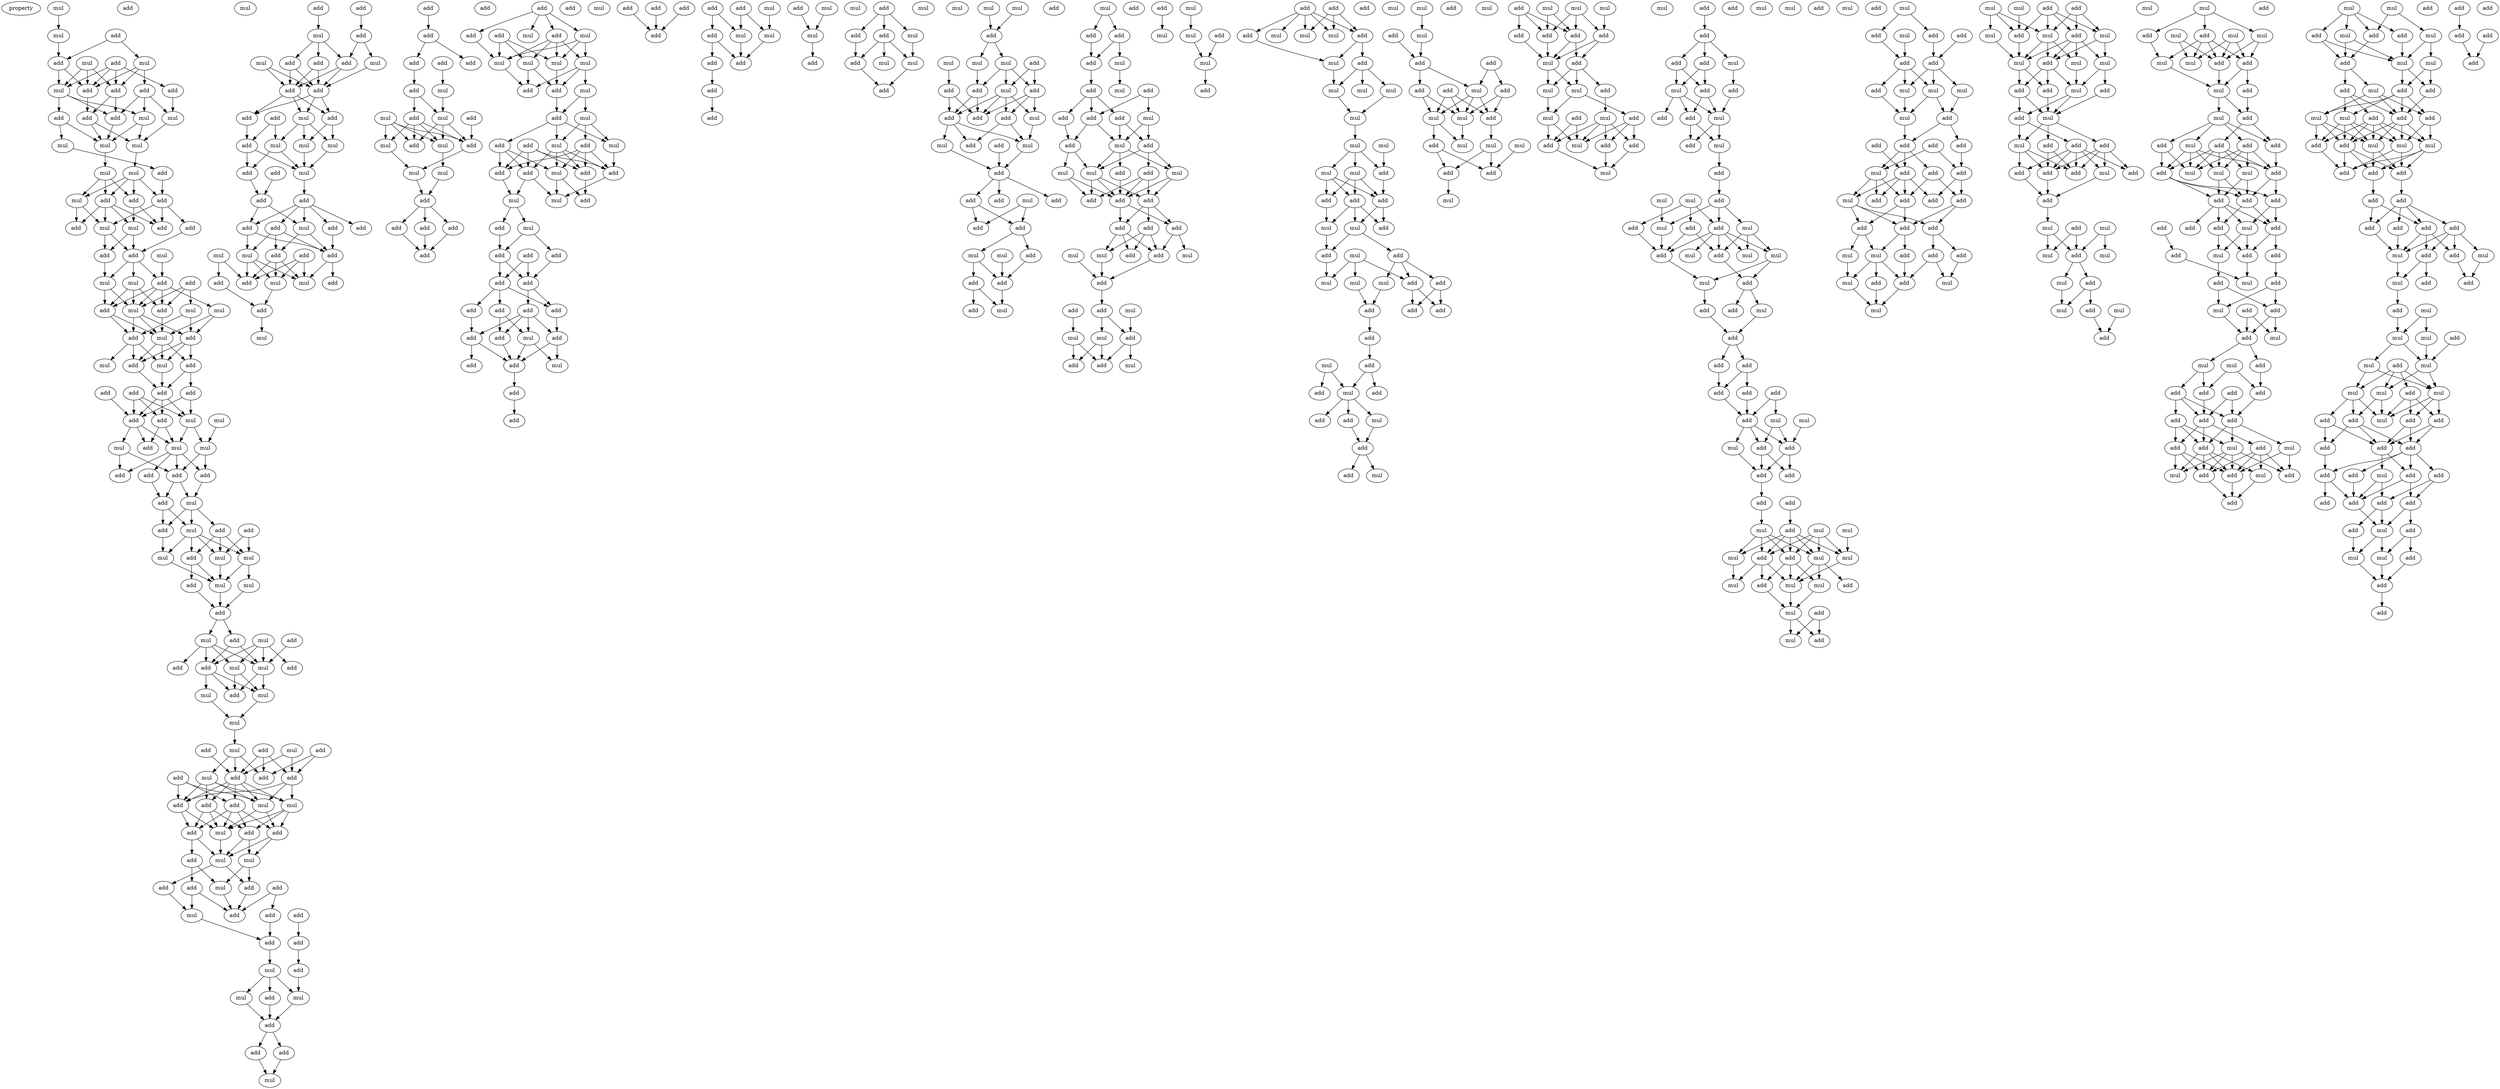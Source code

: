 digraph {
    node [fontcolor=black]
    property [mul=2,lf=1.8]
    0 [ label = mul ];
    1 [ label = add ];
    2 [ label = mul ];
    3 [ label = add ];
    4 [ label = mul ];
    5 [ label = mul ];
    6 [ label = add ];
    7 [ label = add ];
    8 [ label = add ];
    9 [ label = mul ];
    10 [ label = add ];
    11 [ label = add ];
    12 [ label = add ];
    13 [ label = add ];
    14 [ label = add ];
    15 [ label = mul ];
    16 [ label = mul ];
    17 [ label = mul ];
    18 [ label = mul ];
    19 [ label = mul ];
    20 [ label = add ];
    21 [ label = mul ];
    22 [ label = add ];
    23 [ label = mul ];
    24 [ label = add ];
    25 [ label = add ];
    26 [ label = add ];
    27 [ label = mul ];
    28 [ label = add ];
    29 [ label = mul ];
    30 [ label = mul ];
    31 [ label = add ];
    32 [ label = add ];
    33 [ label = mul ];
    34 [ label = add ];
    35 [ label = add ];
    36 [ label = add ];
    37 [ label = mul ];
    38 [ label = mul ];
    39 [ label = add ];
    40 [ label = add ];
    41 [ label = mul ];
    42 [ label = mul ];
    43 [ label = mul ];
    44 [ label = add ];
    45 [ label = mul ];
    46 [ label = add ];
    47 [ label = add ];
    48 [ label = mul ];
    49 [ label = add ];
    50 [ label = add ];
    51 [ label = mul ];
    52 [ label = add ];
    53 [ label = add ];
    54 [ label = add ];
    55 [ label = add ];
    56 [ label = add ];
    57 [ label = add ];
    58 [ label = mul ];
    59 [ label = mul ];
    60 [ label = mul ];
    61 [ label = add ];
    62 [ label = mul ];
    63 [ label = mul ];
    64 [ label = add ];
    65 [ label = add ];
    66 [ label = add ];
    67 [ label = add ];
    68 [ label = mul ];
    69 [ label = add ];
    70 [ label = add ];
    71 [ label = add ];
    72 [ label = mul ];
    73 [ label = add ];
    74 [ label = add ];
    75 [ label = mul ];
    76 [ label = mul ];
    77 [ label = mul ];
    78 [ label = mul ];
    79 [ label = mul ];
    80 [ label = mul ];
    81 [ label = add ];
    82 [ label = add ];
    83 [ label = mul ];
    84 [ label = add ];
    85 [ label = mul ];
    86 [ label = add ];
    87 [ label = mul ];
    88 [ label = add ];
    89 [ label = mul ];
    90 [ label = add ];
    91 [ label = add ];
    92 [ label = mul ];
    93 [ label = add ];
    94 [ label = mul ];
    95 [ label = mul ];
    96 [ label = mul ];
    97 [ label = mul ];
    98 [ label = add ];
    99 [ label = add ];
    100 [ label = add ];
    101 [ label = add ];
    102 [ label = add ];
    103 [ label = mul ];
    104 [ label = add ];
    105 [ label = add ];
    106 [ label = add ];
    107 [ label = add ];
    108 [ label = mul ];
    109 [ label = mul ];
    110 [ label = add ];
    111 [ label = add ];
    112 [ label = add ];
    113 [ label = mul ];
    114 [ label = add ];
    115 [ label = mul ];
    116 [ label = mul ];
    117 [ label = add ];
    118 [ label = add ];
    119 [ label = add ];
    120 [ label = add ];
    121 [ label = add ];
    122 [ label = mul ];
    123 [ label = add ];
    124 [ label = add ];
    125 [ label = add ];
    126 [ label = mul ];
    127 [ label = add ];
    128 [ label = add ];
    129 [ label = mul ];
    130 [ label = add ];
    131 [ label = add ];
    132 [ label = mul ];
    133 [ label = mul ];
    134 [ label = add ];
    135 [ label = add ];
    136 [ label = add ];
    137 [ label = mul ];
    138 [ label = add ];
    139 [ label = add ];
    140 [ label = mul ];
    141 [ label = add ];
    142 [ label = add ];
    143 [ label = add ];
    144 [ label = mul ];
    145 [ label = mul ];
    146 [ label = add ];
    147 [ label = add ];
    148 [ label = add ];
    149 [ label = mul ];
    150 [ label = add ];
    151 [ label = add ];
    152 [ label = add ];
    153 [ label = mul ];
    154 [ label = add ];
    155 [ label = mul ];
    156 [ label = mul ];
    157 [ label = mul ];
    158 [ label = add ];
    159 [ label = add ];
    160 [ label = add ];
    161 [ label = add ];
    162 [ label = add ];
    163 [ label = add ];
    164 [ label = mul ];
    165 [ label = add ];
    166 [ label = add ];
    167 [ label = add ];
    168 [ label = add ];
    169 [ label = mul ];
    170 [ label = add ];
    171 [ label = mul ];
    172 [ label = mul ];
    173 [ label = add ];
    174 [ label = mul ];
    175 [ label = add ];
    176 [ label = add ];
    177 [ label = add ];
    178 [ label = add ];
    179 [ label = mul ];
    180 [ label = add ];
    181 [ label = add ];
    182 [ label = add ];
    183 [ label = add ];
    184 [ label = add ];
    185 [ label = mul ];
    186 [ label = mul ];
    187 [ label = mul ];
    188 [ label = add ];
    189 [ label = add ];
    190 [ label = mul ];
    191 [ label = mul ];
    192 [ label = add ];
    193 [ label = add ];
    194 [ label = mul ];
    195 [ label = mul ];
    196 [ label = add ];
    197 [ label = add ];
    198 [ label = add ];
    199 [ label = add ];
    200 [ label = add ];
    201 [ label = add ];
    202 [ label = add ];
    203 [ label = add ];
    204 [ label = add ];
    205 [ label = mul ];
    206 [ label = mul ];
    207 [ label = add ];
    208 [ label = mul ];
    209 [ label = mul ];
    210 [ label = mul ];
    211 [ label = mul ];
    212 [ label = add ];
    213 [ label = add ];
    214 [ label = mul ];
    215 [ label = mul ];
    216 [ label = add ];
    217 [ label = mul ];
    218 [ label = mul ];
    219 [ label = add ];
    220 [ label = add ];
    221 [ label = add ];
    222 [ label = add ];
    223 [ label = add ];
    224 [ label = add ];
    225 [ label = mul ];
    226 [ label = add ];
    227 [ label = mul ];
    228 [ label = mul ];
    229 [ label = add ];
    230 [ label = mul ];
    231 [ label = add ];
    232 [ label = add ];
    233 [ label = add ];
    234 [ label = add ];
    235 [ label = mul ];
    236 [ label = add ];
    237 [ label = add ];
    238 [ label = add ];
    239 [ label = add ];
    240 [ label = add ];
    241 [ label = add ];
    242 [ label = add ];
    243 [ label = add ];
    244 [ label = mul ];
    245 [ label = add ];
    246 [ label = add ];
    247 [ label = add ];
    248 [ label = add ];
    249 [ label = mul ];
    250 [ label = add ];
    251 [ label = add ];
    252 [ label = add ];
    253 [ label = add ];
    254 [ label = add ];
    255 [ label = add ];
    256 [ label = add ];
    257 [ label = add ];
    258 [ label = mul ];
    259 [ label = mul ];
    260 [ label = mul ];
    261 [ label = add ];
    262 [ label = add ];
    263 [ label = add ];
    264 [ label = add ];
    265 [ label = add ];
    266 [ label = add ];
    267 [ label = mul ];
    268 [ label = mul ];
    269 [ label = mul ];
    270 [ label = add ];
    271 [ label = add ];
    272 [ label = add ];
    273 [ label = add ];
    274 [ label = mul ];
    275 [ label = mul ];
    276 [ label = mul ];
    277 [ label = add ];
    278 [ label = add ];
    279 [ label = mul ];
    280 [ label = mul ];
    281 [ label = mul ];
    282 [ label = mul ];
    283 [ label = add ];
    284 [ label = mul ];
    285 [ label = mul ];
    286 [ label = mul ];
    287 [ label = add ];
    288 [ label = mul ];
    289 [ label = add ];
    290 [ label = add ];
    291 [ label = add ];
    292 [ label = add ];
    293 [ label = add ];
    294 [ label = add ];
    295 [ label = mul ];
    296 [ label = mul ];
    297 [ label = add ];
    298 [ label = mul ];
    299 [ label = add ];
    300 [ label = add ];
    301 [ label = add ];
    302 [ label = add ];
    303 [ label = add ];
    304 [ label = mul ];
    305 [ label = add ];
    306 [ label = add ];
    307 [ label = add ];
    308 [ label = mul ];
    309 [ label = mul ];
    310 [ label = add ];
    311 [ label = add ];
    312 [ label = add ];
    313 [ label = mul ];
    314 [ label = add ];
    315 [ label = mul ];
    316 [ label = add ];
    317 [ label = add ];
    318 [ label = add ];
    319 [ label = mul ];
    320 [ label = mul ];
    321 [ label = add ];
    322 [ label = add ];
    323 [ label = add ];
    324 [ label = add ];
    325 [ label = add ];
    326 [ label = add ];
    327 [ label = mul ];
    328 [ label = add ];
    329 [ label = add ];
    330 [ label = mul ];
    331 [ label = add ];
    332 [ label = mul ];
    333 [ label = add ];
    334 [ label = mul ];
    335 [ label = mul ];
    336 [ label = add ];
    337 [ label = add ];
    338 [ label = add ];
    339 [ label = add ];
    340 [ label = add ];
    341 [ label = add ];
    342 [ label = mul ];
    343 [ label = mul ];
    344 [ label = add ];
    345 [ label = mul ];
    346 [ label = add ];
    347 [ label = add ];
    348 [ label = add ];
    349 [ label = mul ];
    350 [ label = add ];
    351 [ label = mul ];
    352 [ label = mul ];
    353 [ label = add ];
    354 [ label = mul ];
    355 [ label = add ];
    356 [ label = add ];
    357 [ label = add ];
    358 [ label = mul ];
    359 [ label = mul ];
    360 [ label = add ];
    361 [ label = mul ];
    362 [ label = mul ];
    363 [ label = add ];
    364 [ label = add ];
    365 [ label = add ];
    366 [ label = add ];
    367 [ label = mul ];
    368 [ label = mul ];
    369 [ label = add ];
    370 [ label = mul ];
    371 [ label = add ];
    372 [ label = mul ];
    373 [ label = mul ];
    374 [ label = mul ];
    375 [ label = mul ];
    376 [ label = mul ];
    377 [ label = mul ];
    378 [ label = mul ];
    379 [ label = add ];
    380 [ label = mul ];
    381 [ label = mul ];
    382 [ label = add ];
    383 [ label = add ];
    384 [ label = add ];
    385 [ label = add ];
    386 [ label = mul ];
    387 [ label = mul ];
    388 [ label = add ];
    389 [ label = add ];
    390 [ label = mul ];
    391 [ label = add ];
    392 [ label = add ];
    393 [ label = mul ];
    394 [ label = mul ];
    395 [ label = mul ];
    396 [ label = add ];
    397 [ label = add ];
    398 [ label = add ];
    399 [ label = add ];
    400 [ label = add ];
    401 [ label = add ];
    402 [ label = mul ];
    403 [ label = mul ];
    404 [ label = add ];
    405 [ label = add ];
    406 [ label = add ];
    407 [ label = mul ];
    408 [ label = add ];
    409 [ label = add ];
    410 [ label = add ];
    411 [ label = mul ];
    412 [ label = mul ];
    413 [ label = mul ];
    414 [ label = add ];
    415 [ label = add ];
    416 [ label = mul ];
    417 [ label = mul ];
    418 [ label = add ];
    419 [ label = add ];
    420 [ label = add ];
    421 [ label = mul ];
    422 [ label = add ];
    423 [ label = add ];
    424 [ label = mul ];
    425 [ label = add ];
    426 [ label = mul ];
    427 [ label = mul ];
    428 [ label = mul ];
    429 [ label = mul ];
    430 [ label = add ];
    431 [ label = add ];
    432 [ label = add ];
    433 [ label = mul ];
    434 [ label = mul ];
    435 [ label = mul ];
    436 [ label = mul ];
    437 [ label = add ];
    438 [ label = add ];
    439 [ label = add ];
    440 [ label = add ];
    441 [ label = add ];
    442 [ label = mul ];
    443 [ label = add ];
    444 [ label = mul ];
    445 [ label = add ];
    446 [ label = mul ];
    447 [ label = add ];
    448 [ label = add ];
    449 [ label = mul ];
    450 [ label = mul ];
    451 [ label = mul ];
    452 [ label = mul ];
    453 [ label = add ];
    454 [ label = add ];
    455 [ label = add ];
    456 [ label = mul ];
    457 [ label = add ];
    458 [ label = add ];
    459 [ label = mul ];
    460 [ label = add ];
    461 [ label = mul ];
    462 [ label = add ];
    463 [ label = add ];
    464 [ label = add ];
    465 [ label = mul ];
    466 [ label = add ];
    467 [ label = mul ];
    468 [ label = add ];
    469 [ label = add ];
    470 [ label = mul ];
    471 [ label = add ];
    472 [ label = mul ];
    473 [ label = add ];
    474 [ label = mul ];
    475 [ label = add ];
    476 [ label = mul ];
    477 [ label = add ];
    478 [ label = add ];
    479 [ label = mul ];
    480 [ label = add ];
    481 [ label = mul ];
    482 [ label = mul ];
    483 [ label = add ];
    484 [ label = mul ];
    485 [ label = add ];
    486 [ label = mul ];
    487 [ label = add ];
    488 [ label = mul ];
    489 [ label = add ];
    490 [ label = mul ];
    491 [ label = add ];
    492 [ label = add ];
    493 [ label = add ];
    494 [ label = add ];
    495 [ label = add ];
    496 [ label = add ];
    497 [ label = add ];
    498 [ label = add ];
    499 [ label = mul ];
    500 [ label = add ];
    501 [ label = mul ];
    502 [ label = mul ];
    503 [ label = add ];
    504 [ label = add ];
    505 [ label = add ];
    506 [ label = mul ];
    507 [ label = add ];
    508 [ label = add ];
    509 [ label = add ];
    510 [ label = add ];
    511 [ label = mul ];
    512 [ label = mul ];
    513 [ label = add ];
    514 [ label = mul ];
    515 [ label = add ];
    516 [ label = mul ];
    517 [ label = mul ];
    518 [ label = mul ];
    519 [ label = add ];
    520 [ label = mul ];
    521 [ label = add ];
    522 [ label = add ];
    523 [ label = mul ];
    524 [ label = mul ];
    525 [ label = mul ];
    526 [ label = add ];
    527 [ label = mul ];
    528 [ label = add ];
    529 [ label = mul ];
    530 [ label = add ];
    531 [ label = add ];
    532 [ label = add ];
    533 [ label = mul ];
    534 [ label = add ];
    535 [ label = add ];
    536 [ label = mul ];
    537 [ label = mul ];
    538 [ label = mul ];
    539 [ label = add ];
    540 [ label = add ];
    541 [ label = mul ];
    542 [ label = add ];
    543 [ label = add ];
    544 [ label = add ];
    545 [ label = add ];
    546 [ label = add ];
    547 [ label = mul ];
    548 [ label = add ];
    549 [ label = add ];
    550 [ label = add ];
    551 [ label = add ];
    552 [ label = add ];
    553 [ label = mul ];
    554 [ label = add ];
    555 [ label = add ];
    556 [ label = add ];
    557 [ label = add ];
    558 [ label = mul ];
    559 [ label = add ];
    560 [ label = add ];
    561 [ label = add ];
    562 [ label = mul ];
    563 [ label = add ];
    564 [ label = add ];
    565 [ label = mul ];
    566 [ label = mul ];
    567 [ label = mul ];
    568 [ label = add ];
    569 [ label = add ];
    570 [ label = mul ];
    571 [ label = mul ];
    572 [ label = add ];
    573 [ label = mul ];
    574 [ label = mul ];
    575 [ label = mul ];
    576 [ label = add ];
    577 [ label = mul ];
    578 [ label = mul ];
    579 [ label = add ];
    580 [ label = mul ];
    581 [ label = add ];
    582 [ label = add ];
    583 [ label = mul ];
    584 [ label = add ];
    585 [ label = add ];
    586 [ label = mul ];
    587 [ label = add ];
    588 [ label = mul ];
    589 [ label = add ];
    590 [ label = add ];
    591 [ label = add ];
    592 [ label = add ];
    593 [ label = mul ];
    594 [ label = add ];
    595 [ label = add ];
    596 [ label = add ];
    597 [ label = mul ];
    598 [ label = add ];
    599 [ label = mul ];
    600 [ label = mul ];
    601 [ label = mul ];
    602 [ label = add ];
    603 [ label = mul ];
    604 [ label = add ];
    605 [ label = mul ];
    606 [ label = mul ];
    607 [ label = add ];
    608 [ label = mul ];
    609 [ label = add ];
    610 [ label = mul ];
    611 [ label = add ];
    612 [ label = mul ];
    613 [ label = mul ];
    614 [ label = mul ];
    615 [ label = add ];
    616 [ label = mul ];
    617 [ label = mul ];
    618 [ label = add ];
    619 [ label = add ];
    620 [ label = mul ];
    621 [ label = add ];
    622 [ label = mul ];
    623 [ label = add ];
    624 [ label = add ];
    625 [ label = add ];
    626 [ label = mul ];
    627 [ label = add ];
    628 [ label = add ];
    629 [ label = mul ];
    630 [ label = add ];
    631 [ label = add ];
    632 [ label = mul ];
    633 [ label = mul ];
    634 [ label = add ];
    635 [ label = add ];
    636 [ label = add ];
    637 [ label = add ];
    638 [ label = add ];
    639 [ label = add ];
    640 [ label = add ];
    641 [ label = mul ];
    642 [ label = add ];
    643 [ label = add ];
    644 [ label = mul ];
    645 [ label = add ];
    646 [ label = add ];
    647 [ label = add ];
    648 [ label = mul ];
    649 [ label = add ];
    650 [ label = add ];
    651 [ label = add ];
    652 [ label = mul ];
    653 [ label = add ];
    654 [ label = mul ];
    655 [ label = mul ];
    656 [ label = mul ];
    657 [ label = add ];
    658 [ label = add ];
    659 [ label = add ];
    660 [ label = add ];
    661 [ label = add ];
    662 [ label = add ];
    663 [ label = add ];
    664 [ label = add ];
    665 [ label = add ];
    666 [ label = mul ];
    667 [ label = mul ];
    668 [ label = add ];
    669 [ label = add ];
    670 [ label = add ];
    671 [ label = add ];
    672 [ label = mul ];
    673 [ label = add ];
    674 [ label = mul ];
    675 [ label = add ];
    676 [ label = mul ];
    677 [ label = mul ];
    678 [ label = mul ];
    679 [ label = mul ];
    680 [ label = add ];
    681 [ label = add ];
    682 [ label = add ];
    683 [ label = add ];
    684 [ label = mul ];
    685 [ label = mul ];
    686 [ label = add ];
    687 [ label = add ];
    688 [ label = mul ];
    689 [ label = add ];
    690 [ label = add ];
    691 [ label = mul ];
    692 [ label = mul ];
    693 [ label = add ];
    694 [ label = add ];
    695 [ label = mul ];
    696 [ label = mul ];
    697 [ label = add ];
    698 [ label = add ];
    699 [ label = mul ];
    700 [ label = add ];
    701 [ label = add ];
    702 [ label = add ];
    703 [ label = add ];
    704 [ label = add ];
    705 [ label = add ];
    706 [ label = add ];
    707 [ label = add ];
    708 [ label = add ];
    709 [ label = add ];
    710 [ label = mul ];
    711 [ label = mul ];
    712 [ label = add ];
    713 [ label = mul ];
    714 [ label = add ];
    715 [ label = add ];
    716 [ label = add ];
    717 [ label = add ];
    718 [ label = mul ];
    719 [ label = mul ];
    720 [ label = mul ];
    721 [ label = add ];
    722 [ label = mul ];
    723 [ label = mul ];
    724 [ label = add ];
    725 [ label = add ];
    726 [ label = mul ];
    727 [ label = mul ];
    728 [ label = mul ];
    729 [ label = add ];
    730 [ label = add ];
    731 [ label = add ];
    732 [ label = mul ];
    733 [ label = add ];
    734 [ label = add ];
    735 [ label = add ];
    736 [ label = add ];
    737 [ label = add ];
    738 [ label = add ];
    739 [ label = add ];
    740 [ label = add ];
    741 [ label = mul ];
    742 [ label = add ];
    743 [ label = add ];
    744 [ label = add ];
    745 [ label = add ];
    746 [ label = add ];
    747 [ label = add ];
    748 [ label = mul ];
    749 [ label = mul ];
    750 [ label = add ];
    751 [ label = mul ];
    752 [ label = add ];
    753 [ label = add ];
    754 [ label = add ];
    755 [ label = add ];
    756 [ label = add ];
    757 [ label = add ];
    758 [ label = add ];
    0 -> 2 [ name = 0 ];
    1 -> 3 [ name = 1 ];
    1 -> 5 [ name = 2 ];
    2 -> 3 [ name = 3 ];
    3 -> 9 [ name = 4 ];
    3 -> 11 [ name = 5 ];
    4 -> 7 [ name = 6 ];
    4 -> 9 [ name = 7 ];
    4 -> 11 [ name = 8 ];
    5 -> 7 [ name = 9 ];
    5 -> 8 [ name = 10 ];
    5 -> 11 [ name = 11 ];
    6 -> 7 [ name = 12 ];
    6 -> 9 [ name = 13 ];
    6 -> 10 [ name = 14 ];
    6 -> 11 [ name = 15 ];
    7 -> 12 [ name = 16 ];
    7 -> 14 [ name = 17 ];
    8 -> 12 [ name = 18 ];
    8 -> 15 [ name = 19 ];
    8 -> 16 [ name = 20 ];
    9 -> 12 [ name = 21 ];
    9 -> 13 [ name = 22 ];
    9 -> 16 [ name = 23 ];
    10 -> 15 [ name = 24 ];
    11 -> 14 [ name = 25 ];
    12 -> 18 [ name = 26 ];
    13 -> 17 [ name = 27 ];
    13 -> 18 [ name = 28 ];
    14 -> 18 [ name = 29 ];
    14 -> 19 [ name = 30 ];
    15 -> 19 [ name = 31 ];
    16 -> 18 [ name = 32 ];
    16 -> 19 [ name = 33 ];
    17 -> 22 [ name = 34 ];
    18 -> 23 [ name = 35 ];
    19 -> 21 [ name = 36 ];
    21 -> 24 [ name = 37 ];
    21 -> 25 [ name = 38 ];
    21 -> 26 [ name = 39 ];
    21 -> 27 [ name = 40 ];
    22 -> 25 [ name = 41 ];
    23 -> 24 [ name = 42 ];
    23 -> 26 [ name = 43 ];
    23 -> 27 [ name = 44 ];
    24 -> 29 [ name = 45 ];
    24 -> 31 [ name = 46 ];
    25 -> 30 [ name = 47 ];
    25 -> 31 [ name = 48 ];
    25 -> 32 [ name = 49 ];
    26 -> 28 [ name = 50 ];
    26 -> 29 [ name = 51 ];
    26 -> 30 [ name = 52 ];
    26 -> 31 [ name = 53 ];
    27 -> 28 [ name = 54 ];
    27 -> 30 [ name = 55 ];
    29 -> 34 [ name = 56 ];
    29 -> 35 [ name = 57 ];
    30 -> 34 [ name = 58 ];
    30 -> 35 [ name = 59 ];
    32 -> 35 [ name = 60 ];
    33 -> 39 [ name = 61 ];
    34 -> 37 [ name = 62 ];
    35 -> 37 [ name = 63 ];
    35 -> 38 [ name = 64 ];
    35 -> 39 [ name = 65 ];
    36 -> 40 [ name = 66 ];
    36 -> 41 [ name = 67 ];
    36 -> 42 [ name = 68 ];
    37 -> 42 [ name = 69 ];
    37 -> 44 [ name = 70 ];
    38 -> 40 [ name = 71 ];
    38 -> 42 [ name = 72 ];
    38 -> 44 [ name = 73 ];
    39 -> 40 [ name = 74 ];
    39 -> 42 [ name = 75 ];
    39 -> 43 [ name = 76 ];
    39 -> 44 [ name = 77 ];
    40 -> 45 [ name = 78 ];
    41 -> 46 [ name = 79 ];
    41 -> 47 [ name = 80 ];
    42 -> 45 [ name = 81 ];
    42 -> 46 [ name = 82 ];
    42 -> 47 [ name = 83 ];
    43 -> 45 [ name = 84 ];
    43 -> 46 [ name = 85 ];
    44 -> 45 [ name = 86 ];
    44 -> 47 [ name = 87 ];
    45 -> 48 [ name = 88 ];
    45 -> 49 [ name = 89 ];
    45 -> 50 [ name = 90 ];
    46 -> 48 [ name = 91 ];
    46 -> 49 [ name = 92 ];
    46 -> 50 [ name = 93 ];
    47 -> 48 [ name = 94 ];
    47 -> 49 [ name = 95 ];
    47 -> 51 [ name = 96 ];
    48 -> 55 [ name = 97 ];
    49 -> 55 [ name = 98 ];
    50 -> 54 [ name = 99 ];
    50 -> 55 [ name = 100 ];
    52 -> 56 [ name = 101 ];
    52 -> 57 [ name = 102 ];
    52 -> 59 [ name = 103 ];
    53 -> 57 [ name = 104 ];
    54 -> 57 [ name = 105 ];
    54 -> 59 [ name = 106 ];
    55 -> 56 [ name = 107 ];
    55 -> 57 [ name = 108 ];
    55 -> 59 [ name = 109 ];
    56 -> 61 [ name = 110 ];
    56 -> 63 [ name = 111 ];
    57 -> 60 [ name = 112 ];
    57 -> 61 [ name = 113 ];
    57 -> 63 [ name = 114 ];
    58 -> 62 [ name = 115 ];
    59 -> 62 [ name = 116 ];
    59 -> 63 [ name = 117 ];
    60 -> 64 [ name = 118 ];
    60 -> 66 [ name = 119 ];
    62 -> 66 [ name = 120 ];
    62 -> 67 [ name = 121 ];
    63 -> 64 [ name = 122 ];
    63 -> 65 [ name = 123 ];
    63 -> 66 [ name = 124 ];
    63 -> 67 [ name = 125 ];
    65 -> 69 [ name = 126 ];
    66 -> 68 [ name = 127 ];
    66 -> 69 [ name = 128 ];
    67 -> 68 [ name = 129 ];
    68 -> 71 [ name = 130 ];
    68 -> 72 [ name = 131 ];
    68 -> 73 [ name = 132 ];
    69 -> 71 [ name = 133 ];
    69 -> 72 [ name = 134 ];
    70 -> 75 [ name = 135 ];
    70 -> 76 [ name = 136 ];
    71 -> 77 [ name = 137 ];
    72 -> 74 [ name = 138 ];
    72 -> 75 [ name = 139 ];
    72 -> 76 [ name = 140 ];
    72 -> 77 [ name = 141 ];
    73 -> 74 [ name = 142 ];
    73 -> 75 [ name = 143 ];
    73 -> 76 [ name = 144 ];
    74 -> 79 [ name = 145 ];
    74 -> 81 [ name = 146 ];
    75 -> 79 [ name = 147 ];
    75 -> 80 [ name = 148 ];
    76 -> 79 [ name = 149 ];
    77 -> 79 [ name = 150 ];
    79 -> 82 [ name = 151 ];
    80 -> 82 [ name = 152 ];
    81 -> 82 [ name = 153 ];
    82 -> 85 [ name = 154 ];
    82 -> 86 [ name = 155 ];
    83 -> 87 [ name = 156 ];
    83 -> 88 [ name = 157 ];
    83 -> 89 [ name = 158 ];
    83 -> 91 [ name = 159 ];
    84 -> 87 [ name = 160 ];
    85 -> 87 [ name = 161 ];
    85 -> 89 [ name = 162 ];
    85 -> 90 [ name = 163 ];
    85 -> 91 [ name = 164 ];
    86 -> 87 [ name = 165 ];
    86 -> 91 [ name = 166 ];
    87 -> 92 [ name = 167 ];
    87 -> 93 [ name = 168 ];
    89 -> 92 [ name = 169 ];
    89 -> 93 [ name = 170 ];
    91 -> 92 [ name = 171 ];
    91 -> 93 [ name = 172 ];
    91 -> 94 [ name = 173 ];
    92 -> 95 [ name = 174 ];
    94 -> 95 [ name = 175 ];
    95 -> 96 [ name = 176 ];
    96 -> 101 [ name = 177 ];
    96 -> 103 [ name = 178 ];
    96 -> 105 [ name = 179 ];
    97 -> 101 [ name = 180 ];
    97 -> 102 [ name = 181 ];
    98 -> 101 [ name = 182 ];
    98 -> 102 [ name = 183 ];
    98 -> 105 [ name = 184 ];
    99 -> 101 [ name = 185 ];
    100 -> 102 [ name = 186 ];
    100 -> 105 [ name = 187 ];
    101 -> 106 [ name = 188 ];
    101 -> 107 [ name = 189 ];
    101 -> 108 [ name = 190 ];
    101 -> 109 [ name = 191 ];
    101 -> 110 [ name = 192 ];
    102 -> 108 [ name = 193 ];
    102 -> 109 [ name = 194 ];
    102 -> 110 [ name = 195 ];
    103 -> 106 [ name = 196 ];
    103 -> 108 [ name = 197 ];
    103 -> 109 [ name = 198 ];
    103 -> 110 [ name = 199 ];
    104 -> 107 [ name = 200 ];
    104 -> 108 [ name = 201 ];
    104 -> 110 [ name = 202 ];
    106 -> 112 [ name = 203 ];
    106 -> 113 [ name = 204 ];
    106 -> 114 [ name = 205 ];
    107 -> 111 [ name = 206 ];
    107 -> 112 [ name = 207 ];
    107 -> 113 [ name = 208 ];
    107 -> 114 [ name = 209 ];
    108 -> 111 [ name = 210 ];
    108 -> 113 [ name = 211 ];
    109 -> 111 [ name = 212 ];
    109 -> 113 [ name = 213 ];
    109 -> 114 [ name = 214 ];
    110 -> 112 [ name = 215 ];
    110 -> 113 [ name = 216 ];
    111 -> 115 [ name = 217 ];
    111 -> 116 [ name = 218 ];
    112 -> 116 [ name = 219 ];
    112 -> 117 [ name = 220 ];
    113 -> 116 [ name = 221 ];
    114 -> 115 [ name = 222 ];
    114 -> 116 [ name = 223 ];
    115 -> 121 [ name = 224 ];
    115 -> 122 [ name = 225 ];
    116 -> 119 [ name = 226 ];
    116 -> 121 [ name = 227 ];
    117 -> 120 [ name = 228 ];
    117 -> 122 [ name = 229 ];
    118 -> 124 [ name = 230 ];
    118 -> 125 [ name = 231 ];
    119 -> 126 [ name = 232 ];
    120 -> 125 [ name = 233 ];
    120 -> 126 [ name = 234 ];
    121 -> 125 [ name = 235 ];
    122 -> 125 [ name = 236 ];
    123 -> 127 [ name = 237 ];
    124 -> 128 [ name = 238 ];
    126 -> 128 [ name = 239 ];
    127 -> 130 [ name = 240 ];
    128 -> 129 [ name = 241 ];
    129 -> 131 [ name = 242 ];
    129 -> 132 [ name = 243 ];
    129 -> 133 [ name = 244 ];
    130 -> 133 [ name = 245 ];
    131 -> 134 [ name = 246 ];
    132 -> 134 [ name = 247 ];
    133 -> 134 [ name = 248 ];
    134 -> 135 [ name = 249 ];
    134 -> 136 [ name = 250 ];
    135 -> 137 [ name = 251 ];
    136 -> 137 [ name = 252 ];
    138 -> 141 [ name = 253 ];
    139 -> 140 [ name = 254 ];
    140 -> 142 [ name = 255 ];
    140 -> 143 [ name = 256 ];
    140 -> 146 [ name = 257 ];
    141 -> 142 [ name = 258 ];
    141 -> 145 [ name = 259 ];
    142 -> 147 [ name = 260 ];
    142 -> 148 [ name = 261 ];
    143 -> 147 [ name = 262 ];
    143 -> 148 [ name = 263 ];
    144 -> 147 [ name = 264 ];
    144 -> 148 [ name = 265 ];
    145 -> 148 [ name = 266 ];
    146 -> 147 [ name = 267 ];
    146 -> 148 [ name = 268 ];
    147 -> 149 [ name = 269 ];
    147 -> 151 [ name = 270 ];
    147 -> 152 [ name = 271 ];
    148 -> 149 [ name = 272 ];
    148 -> 151 [ name = 273 ];
    148 -> 152 [ name = 274 ];
    149 -> 153 [ name = 275 ];
    149 -> 155 [ name = 276 ];
    149 -> 156 [ name = 277 ];
    150 -> 153 [ name = 278 ];
    150 -> 154 [ name = 279 ];
    151 -> 154 [ name = 280 ];
    152 -> 155 [ name = 281 ];
    152 -> 156 [ name = 282 ];
    153 -> 157 [ name = 283 ];
    153 -> 159 [ name = 284 ];
    154 -> 157 [ name = 285 ];
    154 -> 159 [ name = 286 ];
    155 -> 157 [ name = 287 ];
    156 -> 157 [ name = 288 ];
    157 -> 161 [ name = 289 ];
    158 -> 160 [ name = 290 ];
    159 -> 160 [ name = 291 ];
    160 -> 162 [ name = 292 ];
    160 -> 164 [ name = 293 ];
    161 -> 162 [ name = 294 ];
    161 -> 163 [ name = 295 ];
    161 -> 164 [ name = 296 ];
    161 -> 165 [ name = 297 ];
    161 -> 166 [ name = 298 ];
    162 -> 167 [ name = 299 ];
    162 -> 171 [ name = 300 ];
    164 -> 167 [ name = 301 ];
    164 -> 168 [ name = 302 ];
    165 -> 167 [ name = 303 ];
    165 -> 168 [ name = 304 ];
    165 -> 171 [ name = 305 ];
    166 -> 167 [ name = 306 ];
    167 -> 173 [ name = 307 ];
    167 -> 174 [ name = 308 ];
    168 -> 172 [ name = 309 ];
    168 -> 174 [ name = 310 ];
    168 -> 176 [ name = 311 ];
    169 -> 175 [ name = 312 ];
    169 -> 176 [ name = 313 ];
    170 -> 172 [ name = 314 ];
    170 -> 174 [ name = 315 ];
    170 -> 176 [ name = 316 ];
    171 -> 172 [ name = 317 ];
    171 -> 174 [ name = 318 ];
    171 -> 176 [ name = 319 ];
    172 -> 177 [ name = 320 ];
    175 -> 177 [ name = 321 ];
    177 -> 179 [ name = 322 ];
    178 -> 180 [ name = 323 ];
    180 -> 181 [ name = 324 ];
    180 -> 182 [ name = 325 ];
    181 -> 184 [ name = 326 ];
    183 -> 185 [ name = 327 ];
    184 -> 186 [ name = 328 ];
    184 -> 189 [ name = 329 ];
    185 -> 186 [ name = 330 ];
    186 -> 191 [ name = 331 ];
    186 -> 192 [ name = 332 ];
    186 -> 193 [ name = 333 ];
    187 -> 190 [ name = 334 ];
    187 -> 191 [ name = 335 ];
    187 -> 192 [ name = 336 ];
    187 -> 193 [ name = 337 ];
    188 -> 193 [ name = 338 ];
    189 -> 190 [ name = 339 ];
    189 -> 191 [ name = 340 ];
    189 -> 192 [ name = 341 ];
    189 -> 193 [ name = 342 ];
    190 -> 195 [ name = 343 ];
    191 -> 194 [ name = 344 ];
    193 -> 195 [ name = 345 ];
    194 -> 196 [ name = 346 ];
    195 -> 196 [ name = 347 ];
    196 -> 197 [ name = 348 ];
    196 -> 198 [ name = 349 ];
    196 -> 199 [ name = 350 ];
    197 -> 201 [ name = 351 ];
    198 -> 201 [ name = 352 ];
    199 -> 201 [ name = 353 ];
    202 -> 203 [ name = 354 ];
    202 -> 205 [ name = 355 ];
    202 -> 206 [ name = 356 ];
    202 -> 207 [ name = 357 ];
    203 -> 208 [ name = 358 ];
    203 -> 209 [ name = 359 ];
    203 -> 210 [ name = 360 ];
    203 -> 211 [ name = 361 ];
    204 -> 208 [ name = 362 ];
    204 -> 209 [ name = 363 ];
    204 -> 211 [ name = 364 ];
    206 -> 208 [ name = 365 ];
    206 -> 209 [ name = 366 ];
    206 -> 210 [ name = 367 ];
    207 -> 208 [ name = 368 ];
    208 -> 212 [ name = 369 ];
    209 -> 213 [ name = 370 ];
    210 -> 212 [ name = 371 ];
    210 -> 213 [ name = 372 ];
    210 -> 214 [ name = 373 ];
    211 -> 212 [ name = 374 ];
    211 -> 213 [ name = 375 ];
    213 -> 216 [ name = 376 ];
    214 -> 215 [ name = 377 ];
    214 -> 216 [ name = 378 ];
    215 -> 217 [ name = 379 ];
    215 -> 218 [ name = 380 ];
    215 -> 219 [ name = 381 ];
    216 -> 217 [ name = 382 ];
    216 -> 218 [ name = 383 ];
    216 -> 221 [ name = 384 ];
    217 -> 223 [ name = 385 ];
    217 -> 224 [ name = 386 ];
    217 -> 225 [ name = 387 ];
    217 -> 226 [ name = 388 ];
    218 -> 223 [ name = 389 ];
    219 -> 222 [ name = 390 ];
    219 -> 223 [ name = 391 ];
    219 -> 224 [ name = 392 ];
    219 -> 225 [ name = 393 ];
    220 -> 222 [ name = 394 ];
    220 -> 223 [ name = 395 ];
    220 -> 224 [ name = 396 ];
    220 -> 226 [ name = 397 ];
    221 -> 222 [ name = 398 ];
    221 -> 225 [ name = 399 ];
    221 -> 226 [ name = 400 ];
    222 -> 228 [ name = 401 ];
    223 -> 227 [ name = 402 ];
    224 -> 229 [ name = 403 ];
    225 -> 227 [ name = 404 ];
    225 -> 229 [ name = 405 ];
    226 -> 227 [ name = 406 ];
    226 -> 228 [ name = 407 ];
    228 -> 230 [ name = 408 ];
    228 -> 231 [ name = 409 ];
    230 -> 233 [ name = 410 ];
    230 -> 236 [ name = 411 ];
    231 -> 233 [ name = 412 ];
    233 -> 237 [ name = 413 ];
    233 -> 238 [ name = 414 ];
    234 -> 237 [ name = 415 ];
    234 -> 238 [ name = 416 ];
    236 -> 238 [ name = 417 ];
    237 -> 239 [ name = 418 ];
    237 -> 241 [ name = 419 ];
    237 -> 242 [ name = 420 ];
    238 -> 240 [ name = 421 ];
    238 -> 242 [ name = 422 ];
    239 -> 243 [ name = 423 ];
    239 -> 244 [ name = 424 ];
    240 -> 243 [ name = 425 ];
    240 -> 244 [ name = 426 ];
    240 -> 245 [ name = 427 ];
    240 -> 246 [ name = 428 ];
    241 -> 246 [ name = 429 ];
    242 -> 245 [ name = 430 ];
    243 -> 247 [ name = 431 ];
    244 -> 247 [ name = 432 ];
    244 -> 249 [ name = 433 ];
    245 -> 247 [ name = 434 ];
    245 -> 249 [ name = 435 ];
    246 -> 247 [ name = 436 ];
    246 -> 248 [ name = 437 ];
    247 -> 250 [ name = 438 ];
    250 -> 253 [ name = 439 ];
    251 -> 255 [ name = 440 ];
    252 -> 255 [ name = 441 ];
    254 -> 255 [ name = 442 ];
    256 -> 259 [ name = 443 ];
    256 -> 261 [ name = 444 ];
    257 -> 259 [ name = 445 ];
    257 -> 260 [ name = 446 ];
    258 -> 260 [ name = 447 ];
    259 -> 262 [ name = 448 ];
    260 -> 262 [ name = 449 ];
    261 -> 262 [ name = 450 ];
    261 -> 263 [ name = 451 ];
    263 -> 264 [ name = 452 ];
    264 -> 266 [ name = 453 ];
    265 -> 269 [ name = 454 ];
    268 -> 269 [ name = 455 ];
    269 -> 270 [ name = 456 ];
    271 -> 272 [ name = 457 ];
    271 -> 273 [ name = 458 ];
    271 -> 274 [ name = 459 ];
    272 -> 277 [ name = 460 ];
    273 -> 275 [ name = 461 ];
    273 -> 276 [ name = 462 ];
    273 -> 277 [ name = 463 ];
    274 -> 275 [ name = 464 ];
    275 -> 278 [ name = 465 ];
    277 -> 278 [ name = 466 ];
    281 -> 283 [ name = 467 ];
    282 -> 283 [ name = 468 ];
    283 -> 284 [ name = 469 ];
    283 -> 286 [ name = 470 ];
    284 -> 288 [ name = 471 ];
    284 -> 290 [ name = 472 ];
    284 -> 291 [ name = 473 ];
    285 -> 289 [ name = 474 ];
    286 -> 291 [ name = 475 ];
    287 -> 288 [ name = 476 ];
    287 -> 290 [ name = 477 ];
    288 -> 292 [ name = 478 ];
    288 -> 293 [ name = 479 ];
    288 -> 294 [ name = 480 ];
    288 -> 295 [ name = 481 ];
    289 -> 293 [ name = 482 ];
    289 -> 294 [ name = 483 ];
    290 -> 292 [ name = 484 ];
    290 -> 294 [ name = 485 ];
    290 -> 295 [ name = 486 ];
    291 -> 293 [ name = 487 ];
    291 -> 294 [ name = 488 ];
    292 -> 296 [ name = 489 ];
    292 -> 299 [ name = 490 ];
    293 -> 296 [ name = 491 ];
    293 -> 298 [ name = 492 ];
    293 -> 299 [ name = 493 ];
    295 -> 296 [ name = 494 ];
    296 -> 300 [ name = 495 ];
    297 -> 300 [ name = 496 ];
    298 -> 300 [ name = 497 ];
    300 -> 301 [ name = 498 ];
    300 -> 302 [ name = 499 ];
    300 -> 303 [ name = 500 ];
    301 -> 305 [ name = 501 ];
    301 -> 306 [ name = 502 ];
    304 -> 305 [ name = 503 ];
    304 -> 306 [ name = 504 ];
    305 -> 308 [ name = 505 ];
    305 -> 310 [ name = 506 ];
    308 -> 311 [ name = 507 ];
    308 -> 312 [ name = 508 ];
    309 -> 311 [ name = 509 ];
    310 -> 311 [ name = 510 ];
    311 -> 313 [ name = 511 ];
    312 -> 313 [ name = 512 ];
    312 -> 314 [ name = 513 ];
    315 -> 316 [ name = 514 ];
    315 -> 317 [ name = 515 ];
    316 -> 318 [ name = 516 ];
    317 -> 318 [ name = 517 ];
    317 -> 319 [ name = 518 ];
    318 -> 322 [ name = 519 ];
    319 -> 320 [ name = 520 ];
    321 -> 326 [ name = 521 ];
    321 -> 327 [ name = 522 ];
    322 -> 323 [ name = 523 ];
    322 -> 325 [ name = 524 ];
    322 -> 326 [ name = 525 ];
    323 -> 328 [ name = 526 ];
    325 -> 329 [ name = 527 ];
    325 -> 330 [ name = 528 ];
    326 -> 328 [ name = 529 ];
    326 -> 330 [ name = 530 ];
    327 -> 329 [ name = 531 ];
    327 -> 330 [ name = 532 ];
    328 -> 332 [ name = 533 ];
    328 -> 334 [ name = 534 ];
    329 -> 333 [ name = 535 ];
    329 -> 334 [ name = 536 ];
    329 -> 335 [ name = 537 ];
    330 -> 331 [ name = 538 ];
    330 -> 334 [ name = 539 ];
    330 -> 335 [ name = 540 ];
    331 -> 336 [ name = 541 ];
    332 -> 336 [ name = 542 ];
    332 -> 338 [ name = 543 ];
    333 -> 336 [ name = 544 ];
    333 -> 337 [ name = 545 ];
    333 -> 338 [ name = 546 ];
    334 -> 336 [ name = 547 ];
    334 -> 337 [ name = 548 ];
    334 -> 338 [ name = 549 ];
    335 -> 336 [ name = 550 ];
    335 -> 337 [ name = 551 ];
    336 -> 340 [ name = 552 ];
    336 -> 341 [ name = 553 ];
    337 -> 339 [ name = 554 ];
    337 -> 340 [ name = 555 ];
    337 -> 341 [ name = 556 ];
    339 -> 344 [ name = 557 ];
    339 -> 345 [ name = 558 ];
    339 -> 346 [ name = 559 ];
    340 -> 344 [ name = 560 ];
    340 -> 345 [ name = 561 ];
    340 -> 346 [ name = 562 ];
    341 -> 342 [ name = 563 ];
    341 -> 346 [ name = 564 ];
    343 -> 347 [ name = 565 ];
    345 -> 347 [ name = 566 ];
    346 -> 347 [ name = 567 ];
    347 -> 350 [ name = 568 ];
    348 -> 352 [ name = 569 ];
    349 -> 353 [ name = 570 ];
    350 -> 351 [ name = 571 ];
    350 -> 353 [ name = 572 ];
    351 -> 355 [ name = 573 ];
    351 -> 356 [ name = 574 ];
    352 -> 355 [ name = 575 ];
    352 -> 356 [ name = 576 ];
    353 -> 354 [ name = 577 ];
    353 -> 356 [ name = 578 ];
    357 -> 358 [ name = 579 ];
    359 -> 361 [ name = 580 ];
    360 -> 362 [ name = 581 ];
    361 -> 362 [ name = 582 ];
    362 -> 363 [ name = 583 ];
    364 -> 366 [ name = 584 ];
    364 -> 367 [ name = 585 ];
    364 -> 370 [ name = 586 ];
    365 -> 366 [ name = 587 ];
    365 -> 367 [ name = 588 ];
    365 -> 368 [ name = 589 ];
    365 -> 369 [ name = 590 ];
    365 -> 370 [ name = 591 ];
    366 -> 371 [ name = 592 ];
    366 -> 372 [ name = 593 ];
    369 -> 372 [ name = 594 ];
    371 -> 373 [ name = 595 ];
    371 -> 374 [ name = 596 ];
    371 -> 375 [ name = 597 ];
    372 -> 375 [ name = 598 ];
    373 -> 376 [ name = 599 ];
    375 -> 376 [ name = 600 ];
    376 -> 377 [ name = 601 ];
    377 -> 379 [ name = 602 ];
    377 -> 380 [ name = 603 ];
    377 -> 381 [ name = 604 ];
    378 -> 379 [ name = 605 ];
    379 -> 385 [ name = 606 ];
    380 -> 383 [ name = 607 ];
    380 -> 384 [ name = 608 ];
    380 -> 385 [ name = 609 ];
    381 -> 383 [ name = 610 ];
    381 -> 384 [ name = 611 ];
    381 -> 385 [ name = 612 ];
    383 -> 386 [ name = 613 ];
    383 -> 387 [ name = 614 ];
    383 -> 388 [ name = 615 ];
    384 -> 386 [ name = 616 ];
    385 -> 387 [ name = 617 ];
    385 -> 388 [ name = 618 ];
    386 -> 389 [ name = 619 ];
    387 -> 389 [ name = 620 ];
    387 -> 391 [ name = 621 ];
    389 -> 393 [ name = 622 ];
    390 -> 393 [ name = 623 ];
    390 -> 394 [ name = 624 ];
    390 -> 396 [ name = 625 ];
    391 -> 392 [ name = 626 ];
    391 -> 395 [ name = 627 ];
    391 -> 396 [ name = 628 ];
    392 -> 398 [ name = 629 ];
    392 -> 399 [ name = 630 ];
    394 -> 397 [ name = 631 ];
    395 -> 397 [ name = 632 ];
    396 -> 398 [ name = 633 ];
    396 -> 399 [ name = 634 ];
    397 -> 400 [ name = 635 ];
    400 -> 401 [ name = 636 ];
    401 -> 403 [ name = 637 ];
    401 -> 404 [ name = 638 ];
    402 -> 403 [ name = 639 ];
    402 -> 405 [ name = 640 ];
    403 -> 406 [ name = 641 ];
    403 -> 407 [ name = 642 ];
    403 -> 408 [ name = 643 ];
    407 -> 409 [ name = 644 ];
    408 -> 409 [ name = 645 ];
    409 -> 410 [ name = 646 ];
    409 -> 412 [ name = 647 ];
    413 -> 416 [ name = 648 ];
    415 -> 418 [ name = 649 ];
    416 -> 418 [ name = 650 ];
    418 -> 421 [ name = 651 ];
    418 -> 422 [ name = 652 ];
    419 -> 421 [ name = 653 ];
    419 -> 423 [ name = 654 ];
    420 -> 424 [ name = 655 ];
    420 -> 425 [ name = 656 ];
    420 -> 426 [ name = 657 ];
    421 -> 424 [ name = 658 ];
    421 -> 425 [ name = 659 ];
    421 -> 426 [ name = 660 ];
    422 -> 424 [ name = 661 ];
    422 -> 426 [ name = 662 ];
    423 -> 425 [ name = 663 ];
    423 -> 426 [ name = 664 ];
    424 -> 428 [ name = 665 ];
    424 -> 430 [ name = 666 ];
    425 -> 429 [ name = 667 ];
    426 -> 428 [ name = 668 ];
    427 -> 432 [ name = 669 ];
    429 -> 431 [ name = 670 ];
    429 -> 432 [ name = 671 ];
    430 -> 431 [ name = 672 ];
    430 -> 432 [ name = 673 ];
    431 -> 433 [ name = 674 ];
    434 -> 438 [ name = 675 ];
    434 -> 440 [ name = 676 ];
    434 -> 441 [ name = 677 ];
    435 -> 441 [ name = 678 ];
    436 -> 438 [ name = 679 ];
    436 -> 440 [ name = 680 ];
    437 -> 438 [ name = 681 ];
    437 -> 439 [ name = 682 ];
    437 -> 440 [ name = 683 ];
    438 -> 442 [ name = 684 ];
    438 -> 443 [ name = 685 ];
    439 -> 442 [ name = 686 ];
    440 -> 442 [ name = 687 ];
    441 -> 442 [ name = 688 ];
    441 -> 443 [ name = 689 ];
    442 -> 444 [ name = 690 ];
    442 -> 446 [ name = 691 ];
    443 -> 444 [ name = 692 ];
    443 -> 445 [ name = 693 ];
    443 -> 446 [ name = 694 ];
    444 -> 449 [ name = 695 ];
    445 -> 450 [ name = 696 ];
    446 -> 447 [ name = 697 ];
    446 -> 449 [ name = 698 ];
    447 -> 451 [ name = 699 ];
    447 -> 453 [ name = 700 ];
    447 -> 454 [ name = 701 ];
    448 -> 451 [ name = 702 ];
    448 -> 455 [ name = 703 ];
    449 -> 451 [ name = 704 ];
    449 -> 455 [ name = 705 ];
    450 -> 451 [ name = 706 ];
    450 -> 453 [ name = 707 ];
    450 -> 454 [ name = 708 ];
    450 -> 455 [ name = 709 ];
    453 -> 456 [ name = 710 ];
    454 -> 456 [ name = 711 ];
    455 -> 456 [ name = 712 ];
    457 -> 460 [ name = 713 ];
    460 -> 461 [ name = 714 ];
    460 -> 462 [ name = 715 ];
    460 -> 463 [ name = 716 ];
    461 -> 464 [ name = 717 ];
    462 -> 465 [ name = 718 ];
    462 -> 466 [ name = 719 ];
    463 -> 465 [ name = 720 ];
    463 -> 466 [ name = 721 ];
    464 -> 467 [ name = 722 ];
    465 -> 467 [ name = 723 ];
    465 -> 468 [ name = 724 ];
    465 -> 469 [ name = 725 ];
    466 -> 467 [ name = 726 ];
    466 -> 468 [ name = 727 ];
    467 -> 471 [ name = 728 ];
    467 -> 472 [ name = 729 ];
    468 -> 471 [ name = 730 ];
    468 -> 472 [ name = 731 ];
    472 -> 473 [ name = 732 ];
    473 -> 475 [ name = 733 ];
    474 -> 477 [ name = 734 ];
    474 -> 478 [ name = 735 ];
    474 -> 480 [ name = 736 ];
    475 -> 478 [ name = 737 ];
    475 -> 479 [ name = 738 ];
    475 -> 481 [ name = 739 ];
    476 -> 479 [ name = 740 ];
    477 -> 483 [ name = 741 ];
    477 -> 485 [ name = 742 ];
    478 -> 482 [ name = 743 ];
    478 -> 483 [ name = 744 ];
    478 -> 484 [ name = 745 ];
    478 -> 485 [ name = 746 ];
    478 -> 486 [ name = 747 ];
    479 -> 483 [ name = 748 ];
    480 -> 483 [ name = 749 ];
    481 -> 484 [ name = 750 ];
    481 -> 485 [ name = 751 ];
    481 -> 486 [ name = 752 ];
    483 -> 488 [ name = 753 ];
    485 -> 487 [ name = 754 ];
    486 -> 487 [ name = 755 ];
    486 -> 488 [ name = 756 ];
    487 -> 490 [ name = 757 ];
    487 -> 491 [ name = 758 ];
    488 -> 489 [ name = 759 ];
    489 -> 493 [ name = 760 ];
    490 -> 493 [ name = 761 ];
    493 -> 494 [ name = 762 ];
    493 -> 495 [ name = 763 ];
    494 -> 498 [ name = 764 ];
    495 -> 497 [ name = 765 ];
    495 -> 498 [ name = 766 ];
    496 -> 500 [ name = 767 ];
    496 -> 501 [ name = 768 ];
    497 -> 500 [ name = 769 ];
    498 -> 500 [ name = 770 ];
    499 -> 504 [ name = 771 ];
    500 -> 502 [ name = 772 ];
    500 -> 503 [ name = 773 ];
    500 -> 504 [ name = 774 ];
    501 -> 503 [ name = 775 ];
    501 -> 504 [ name = 776 ];
    502 -> 505 [ name = 777 ];
    503 -> 505 [ name = 778 ];
    503 -> 507 [ name = 779 ];
    504 -> 505 [ name = 780 ];
    504 -> 507 [ name = 781 ];
    505 -> 508 [ name = 782 ];
    508 -> 512 [ name = 783 ];
    510 -> 513 [ name = 784 ];
    511 -> 516 [ name = 785 ];
    512 -> 515 [ name = 786 ];
    512 -> 517 [ name = 787 ];
    512 -> 518 [ name = 788 ];
    512 -> 519 [ name = 789 ];
    513 -> 515 [ name = 790 ];
    513 -> 516 [ name = 791 ];
    513 -> 517 [ name = 792 ];
    513 -> 518 [ name = 793 ];
    513 -> 519 [ name = 794 ];
    514 -> 515 [ name = 795 ];
    514 -> 516 [ name = 796 ];
    514 -> 518 [ name = 797 ];
    514 -> 519 [ name = 798 ];
    515 -> 520 [ name = 799 ];
    515 -> 521 [ name = 800 ];
    515 -> 524 [ name = 801 ];
    516 -> 524 [ name = 802 ];
    517 -> 523 [ name = 803 ];
    518 -> 520 [ name = 804 ];
    518 -> 522 [ name = 805 ];
    518 -> 524 [ name = 806 ];
    519 -> 521 [ name = 807 ];
    519 -> 523 [ name = 808 ];
    519 -> 524 [ name = 809 ];
    520 -> 525 [ name = 810 ];
    521 -> 525 [ name = 811 ];
    524 -> 525 [ name = 812 ];
    525 -> 527 [ name = 813 ];
    525 -> 528 [ name = 814 ];
    526 -> 527 [ name = 815 ];
    526 -> 528 [ name = 816 ];
    529 -> 530 [ name = 817 ];
    529 -> 532 [ name = 818 ];
    530 -> 534 [ name = 819 ];
    531 -> 535 [ name = 820 ];
    532 -> 535 [ name = 821 ];
    533 -> 534 [ name = 822 ];
    534 -> 537 [ name = 823 ];
    534 -> 538 [ name = 824 ];
    534 -> 539 [ name = 825 ];
    535 -> 536 [ name = 826 ];
    535 -> 537 [ name = 827 ];
    535 -> 538 [ name = 828 ];
    536 -> 540 [ name = 829 ];
    537 -> 540 [ name = 830 ];
    537 -> 541 [ name = 831 ];
    538 -> 541 [ name = 832 ];
    539 -> 541 [ name = 833 ];
    540 -> 544 [ name = 834 ];
    540 -> 545 [ name = 835 ];
    541 -> 544 [ name = 836 ];
    542 -> 547 [ name = 837 ];
    542 -> 549 [ name = 838 ];
    543 -> 548 [ name = 839 ];
    544 -> 546 [ name = 840 ];
    544 -> 547 [ name = 841 ];
    544 -> 548 [ name = 842 ];
    545 -> 549 [ name = 843 ];
    546 -> 550 [ name = 844 ];
    546 -> 552 [ name = 845 ];
    547 -> 551 [ name = 846 ];
    547 -> 552 [ name = 847 ];
    547 -> 553 [ name = 848 ];
    548 -> 551 [ name = 849 ];
    548 -> 552 [ name = 850 ];
    548 -> 553 [ name = 851 ];
    548 -> 554 [ name = 852 ];
    549 -> 550 [ name = 853 ];
    549 -> 554 [ name = 854 ];
    550 -> 555 [ name = 855 ];
    550 -> 556 [ name = 856 ];
    552 -> 556 [ name = 857 ];
    552 -> 557 [ name = 858 ];
    553 -> 555 [ name = 859 ];
    553 -> 556 [ name = 860 ];
    553 -> 557 [ name = 861 ];
    555 -> 559 [ name = 862 ];
    555 -> 561 [ name = 863 ];
    556 -> 560 [ name = 864 ];
    556 -> 562 [ name = 865 ];
    557 -> 558 [ name = 866 ];
    557 -> 562 [ name = 867 ];
    558 -> 566 [ name = 868 ];
    559 -> 563 [ name = 869 ];
    559 -> 565 [ name = 870 ];
    560 -> 563 [ name = 871 ];
    561 -> 565 [ name = 872 ];
    562 -> 563 [ name = 873 ];
    562 -> 564 [ name = 874 ];
    562 -> 566 [ name = 875 ];
    563 -> 567 [ name = 876 ];
    564 -> 567 [ name = 877 ];
    566 -> 567 [ name = 878 ];
    568 -> 574 [ name = 879 ];
    568 -> 575 [ name = 880 ];
    568 -> 576 [ name = 881 ];
    569 -> 572 [ name = 882 ];
    569 -> 574 [ name = 883 ];
    569 -> 575 [ name = 884 ];
    569 -> 576 [ name = 885 ];
    570 -> 572 [ name = 886 ];
    570 -> 573 [ name = 887 ];
    570 -> 575 [ name = 888 ];
    571 -> 572 [ name = 889 ];
    572 -> 577 [ name = 890 ];
    573 -> 577 [ name = 891 ];
    574 -> 578 [ name = 892 ];
    574 -> 579 [ name = 893 ];
    575 -> 577 [ name = 894 ];
    575 -> 579 [ name = 895 ];
    575 -> 580 [ name = 896 ];
    576 -> 577 [ name = 897 ];
    576 -> 578 [ name = 898 ];
    576 -> 579 [ name = 899 ];
    576 -> 580 [ name = 900 ];
    577 -> 581 [ name = 901 ];
    577 -> 582 [ name = 902 ];
    578 -> 583 [ name = 903 ];
    578 -> 584 [ name = 904 ];
    579 -> 581 [ name = 905 ];
    579 -> 582 [ name = 906 ];
    579 -> 583 [ name = 907 ];
    580 -> 583 [ name = 908 ];
    581 -> 586 [ name = 909 ];
    582 -> 585 [ name = 910 ];
    582 -> 586 [ name = 911 ];
    583 -> 585 [ name = 912 ];
    583 -> 586 [ name = 913 ];
    584 -> 586 [ name = 914 ];
    585 -> 587 [ name = 915 ];
    585 -> 588 [ name = 916 ];
    586 -> 588 [ name = 917 ];
    586 -> 589 [ name = 918 ];
    586 -> 590 [ name = 919 ];
    587 -> 591 [ name = 920 ];
    587 -> 592 [ name = 921 ];
    587 -> 593 [ name = 922 ];
    587 -> 594 [ name = 923 ];
    587 -> 595 [ name = 924 ];
    588 -> 591 [ name = 925 ];
    588 -> 592 [ name = 926 ];
    588 -> 595 [ name = 927 ];
    589 -> 592 [ name = 928 ];
    589 -> 595 [ name = 929 ];
    590 -> 592 [ name = 930 ];
    590 -> 593 [ name = 931 ];
    590 -> 594 [ name = 932 ];
    590 -> 595 [ name = 933 ];
    591 -> 596 [ name = 934 ];
    592 -> 596 [ name = 935 ];
    593 -> 596 [ name = 936 ];
    596 -> 597 [ name = 937 ];
    597 -> 601 [ name = 938 ];
    597 -> 602 [ name = 939 ];
    598 -> 601 [ name = 940 ];
    598 -> 602 [ name = 941 ];
    599 -> 600 [ name = 942 ];
    599 -> 602 [ name = 943 ];
    602 -> 604 [ name = 944 ];
    602 -> 605 [ name = 945 ];
    604 -> 606 [ name = 946 ];
    604 -> 607 [ name = 947 ];
    605 -> 606 [ name = 948 ];
    607 -> 609 [ name = 949 ];
    608 -> 609 [ name = 950 ];
    610 -> 611 [ name = 951 ];
    610 -> 612 [ name = 952 ];
    610 -> 615 [ name = 953 ];
    611 -> 616 [ name = 954 ];
    611 -> 617 [ name = 955 ];
    611 -> 618 [ name = 956 ];
    611 -> 619 [ name = 957 ];
    612 -> 618 [ name = 958 ];
    612 -> 619 [ name = 959 ];
    613 -> 616 [ name = 960 ];
    613 -> 618 [ name = 961 ];
    613 -> 619 [ name = 962 ];
    614 -> 616 [ name = 963 ];
    614 -> 618 [ name = 964 ];
    615 -> 617 [ name = 965 ];
    617 -> 620 [ name = 966 ];
    618 -> 620 [ name = 967 ];
    619 -> 620 [ name = 968 ];
    619 -> 621 [ name = 969 ];
    620 -> 622 [ name = 970 ];
    620 -> 623 [ name = 971 ];
    621 -> 623 [ name = 972 ];
    622 -> 625 [ name = 973 ];
    622 -> 626 [ name = 974 ];
    622 -> 627 [ name = 975 ];
    622 -> 628 [ name = 976 ];
    623 -> 624 [ name = 977 ];
    623 -> 628 [ name = 978 ];
    624 -> 629 [ name = 979 ];
    624 -> 630 [ name = 980 ];
    624 -> 631 [ name = 981 ];
    624 -> 632 [ name = 982 ];
    624 -> 633 [ name = 983 ];
    625 -> 629 [ name = 984 ];
    625 -> 631 [ name = 985 ];
    625 -> 632 [ name = 986 ];
    625 -> 633 [ name = 987 ];
    626 -> 629 [ name = 988 ];
    626 -> 630 [ name = 989 ];
    626 -> 631 [ name = 990 ];
    626 -> 633 [ name = 991 ];
    627 -> 630 [ name = 992 ];
    627 -> 633 [ name = 993 ];
    628 -> 631 [ name = 994 ];
    629 -> 635 [ name = 995 ];
    629 -> 636 [ name = 996 ];
    630 -> 634 [ name = 997 ];
    630 -> 635 [ name = 998 ];
    630 -> 636 [ name = 999 ];
    631 -> 634 [ name = 1000 ];
    631 -> 635 [ name = 1001 ];
    632 -> 635 [ name = 1002 ];
    632 -> 636 [ name = 1003 ];
    634 -> 637 [ name = 1004 ];
    634 -> 641 [ name = 1005 ];
    635 -> 637 [ name = 1006 ];
    635 -> 639 [ name = 1007 ];
    636 -> 637 [ name = 1008 ];
    636 -> 639 [ name = 1009 ];
    636 -> 640 [ name = 1010 ];
    636 -> 641 [ name = 1011 ];
    637 -> 642 [ name = 1012 ];
    637 -> 645 [ name = 1013 ];
    638 -> 643 [ name = 1014 ];
    639 -> 642 [ name = 1015 ];
    639 -> 644 [ name = 1016 ];
    641 -> 642 [ name = 1017 ];
    641 -> 644 [ name = 1018 ];
    642 -> 648 [ name = 1019 ];
    643 -> 648 [ name = 1020 ];
    644 -> 646 [ name = 1021 ];
    645 -> 647 [ name = 1022 ];
    646 -> 651 [ name = 1023 ];
    646 -> 652 [ name = 1024 ];
    647 -> 651 [ name = 1025 ];
    647 -> 652 [ name = 1026 ];
    650 -> 653 [ name = 1027 ];
    650 -> 654 [ name = 1028 ];
    651 -> 653 [ name = 1029 ];
    651 -> 654 [ name = 1030 ];
    652 -> 653 [ name = 1031 ];
    653 -> 656 [ name = 1032 ];
    653 -> 657 [ name = 1033 ];
    655 -> 658 [ name = 1034 ];
    655 -> 660 [ name = 1035 ];
    656 -> 658 [ name = 1036 ];
    656 -> 661 [ name = 1037 ];
    657 -> 660 [ name = 1038 ];
    658 -> 663 [ name = 1039 ];
    659 -> 663 [ name = 1040 ];
    659 -> 664 [ name = 1041 ];
    660 -> 664 [ name = 1042 ];
    661 -> 662 [ name = 1043 ];
    661 -> 663 [ name = 1044 ];
    661 -> 664 [ name = 1045 ];
    662 -> 665 [ name = 1046 ];
    662 -> 666 [ name = 1047 ];
    662 -> 669 [ name = 1048 ];
    663 -> 665 [ name = 1049 ];
    663 -> 668 [ name = 1050 ];
    663 -> 669 [ name = 1051 ];
    664 -> 665 [ name = 1052 ];
    664 -> 666 [ name = 1053 ];
    664 -> 667 [ name = 1054 ];
    665 -> 670 [ name = 1055 ];
    665 -> 672 [ name = 1056 ];
    665 -> 673 [ name = 1057 ];
    665 -> 674 [ name = 1058 ];
    666 -> 670 [ name = 1059 ];
    666 -> 671 [ name = 1060 ];
    666 -> 673 [ name = 1061 ];
    666 -> 674 [ name = 1062 ];
    667 -> 671 [ name = 1063 ];
    667 -> 673 [ name = 1064 ];
    668 -> 670 [ name = 1065 ];
    668 -> 671 [ name = 1066 ];
    668 -> 672 [ name = 1067 ];
    668 -> 673 [ name = 1068 ];
    669 -> 670 [ name = 1069 ];
    669 -> 673 [ name = 1070 ];
    669 -> 674 [ name = 1071 ];
    670 -> 675 [ name = 1072 ];
    672 -> 675 [ name = 1073 ];
    673 -> 675 [ name = 1074 ];
    676 -> 679 [ name = 1075 ];
    676 -> 680 [ name = 1076 ];
    676 -> 681 [ name = 1077 ];
    676 -> 682 [ name = 1078 ];
    677 -> 678 [ name = 1079 ];
    677 -> 680 [ name = 1080 ];
    678 -> 684 [ name = 1081 ];
    678 -> 685 [ name = 1082 ];
    679 -> 683 [ name = 1083 ];
    679 -> 684 [ name = 1084 ];
    680 -> 683 [ name = 1085 ];
    681 -> 684 [ name = 1086 ];
    682 -> 683 [ name = 1087 ];
    682 -> 684 [ name = 1088 ];
    683 -> 686 [ name = 1089 ];
    683 -> 688 [ name = 1090 ];
    684 -> 687 [ name = 1091 ];
    684 -> 689 [ name = 1092 ];
    685 -> 687 [ name = 1093 ];
    685 -> 689 [ name = 1094 ];
    686 -> 690 [ name = 1095 ];
    686 -> 692 [ name = 1096 ];
    686 -> 694 [ name = 1097 ];
    687 -> 690 [ name = 1098 ];
    687 -> 691 [ name = 1099 ];
    687 -> 692 [ name = 1100 ];
    687 -> 693 [ name = 1101 ];
    688 -> 690 [ name = 1102 ];
    688 -> 691 [ name = 1103 ];
    688 -> 693 [ name = 1104 ];
    689 -> 690 [ name = 1105 ];
    690 -> 695 [ name = 1106 ];
    690 -> 696 [ name = 1107 ];
    690 -> 698 [ name = 1108 ];
    690 -> 699 [ name = 1109 ];
    691 -> 697 [ name = 1110 ];
    691 -> 698 [ name = 1111 ];
    691 -> 699 [ name = 1112 ];
    692 -> 695 [ name = 1113 ];
    692 -> 697 [ name = 1114 ];
    692 -> 698 [ name = 1115 ];
    692 -> 699 [ name = 1116 ];
    693 -> 695 [ name = 1117 ];
    693 -> 696 [ name = 1118 ];
    694 -> 695 [ name = 1119 ];
    694 -> 696 [ name = 1120 ];
    694 -> 697 [ name = 1121 ];
    694 -> 698 [ name = 1122 ];
    694 -> 699 [ name = 1123 ];
    695 -> 701 [ name = 1124 ];
    695 -> 702 [ name = 1125 ];
    696 -> 700 [ name = 1126 ];
    696 -> 701 [ name = 1127 ];
    696 -> 702 [ name = 1128 ];
    697 -> 701 [ name = 1129 ];
    698 -> 700 [ name = 1130 ];
    698 -> 701 [ name = 1131 ];
    698 -> 702 [ name = 1132 ];
    699 -> 700 [ name = 1133 ];
    699 -> 702 [ name = 1134 ];
    700 -> 704 [ name = 1135 ];
    702 -> 703 [ name = 1136 ];
    703 -> 705 [ name = 1137 ];
    703 -> 706 [ name = 1138 ];
    703 -> 707 [ name = 1139 ];
    703 -> 708 [ name = 1140 ];
    704 -> 705 [ name = 1141 ];
    704 -> 707 [ name = 1142 ];
    705 -> 711 [ name = 1143 ];
    706 -> 711 [ name = 1144 ];
    707 -> 709 [ name = 1145 ];
    707 -> 711 [ name = 1146 ];
    707 -> 712 [ name = 1147 ];
    708 -> 709 [ name = 1148 ];
    708 -> 710 [ name = 1149 ];
    708 -> 711 [ name = 1150 ];
    708 -> 712 [ name = 1151 ];
    709 -> 715 [ name = 1152 ];
    710 -> 715 [ name = 1153 ];
    711 -> 713 [ name = 1154 ];
    712 -> 713 [ name = 1155 ];
    712 -> 714 [ name = 1156 ];
    713 -> 717 [ name = 1157 ];
    717 -> 720 [ name = 1158 ];
    718 -> 719 [ name = 1159 ];
    718 -> 720 [ name = 1160 ];
    719 -> 723 [ name = 1161 ];
    720 -> 722 [ name = 1162 ];
    720 -> 723 [ name = 1163 ];
    721 -> 723 [ name = 1164 ];
    722 -> 726 [ name = 1165 ];
    722 -> 727 [ name = 1166 ];
    723 -> 727 [ name = 1167 ];
    723 -> 728 [ name = 1168 ];
    724 -> 725 [ name = 1169 ];
    724 -> 726 [ name = 1170 ];
    724 -> 727 [ name = 1171 ];
    724 -> 728 [ name = 1172 ];
    725 -> 729 [ name = 1173 ];
    725 -> 730 [ name = 1174 ];
    725 -> 732 [ name = 1175 ];
    726 -> 731 [ name = 1176 ];
    726 -> 732 [ name = 1177 ];
    726 -> 733 [ name = 1178 ];
    727 -> 729 [ name = 1179 ];
    727 -> 730 [ name = 1180 ];
    727 -> 732 [ name = 1181 ];
    728 -> 732 [ name = 1182 ];
    728 -> 733 [ name = 1183 ];
    729 -> 734 [ name = 1184 ];
    729 -> 736 [ name = 1185 ];
    730 -> 734 [ name = 1186 ];
    730 -> 736 [ name = 1187 ];
    731 -> 735 [ name = 1188 ];
    731 -> 736 [ name = 1189 ];
    733 -> 734 [ name = 1190 ];
    733 -> 735 [ name = 1191 ];
    733 -> 736 [ name = 1192 ];
    734 -> 737 [ name = 1193 ];
    734 -> 738 [ name = 1194 ];
    734 -> 739 [ name = 1195 ];
    734 -> 740 [ name = 1196 ];
    735 -> 740 [ name = 1197 ];
    736 -> 737 [ name = 1198 ];
    736 -> 741 [ name = 1199 ];
    737 -> 742 [ name = 1200 ];
    737 -> 745 [ name = 1201 ];
    738 -> 745 [ name = 1202 ];
    739 -> 742 [ name = 1203 ];
    739 -> 744 [ name = 1204 ];
    740 -> 743 [ name = 1205 ];
    740 -> 745 [ name = 1206 ];
    741 -> 744 [ name = 1207 ];
    741 -> 745 [ name = 1208 ];
    742 -> 746 [ name = 1209 ];
    742 -> 748 [ name = 1210 ];
    744 -> 747 [ name = 1211 ];
    744 -> 748 [ name = 1212 ];
    745 -> 748 [ name = 1213 ];
    746 -> 749 [ name = 1214 ];
    746 -> 750 [ name = 1215 ];
    747 -> 751 [ name = 1216 ];
    748 -> 749 [ name = 1217 ];
    748 -> 751 [ name = 1218 ];
    749 -> 752 [ name = 1219 ];
    750 -> 752 [ name = 1220 ];
    751 -> 752 [ name = 1221 ];
    752 -> 754 [ name = 1222 ];
    753 -> 755 [ name = 1223 ];
    755 -> 758 [ name = 1224 ];
    756 -> 758 [ name = 1225 ];
}
